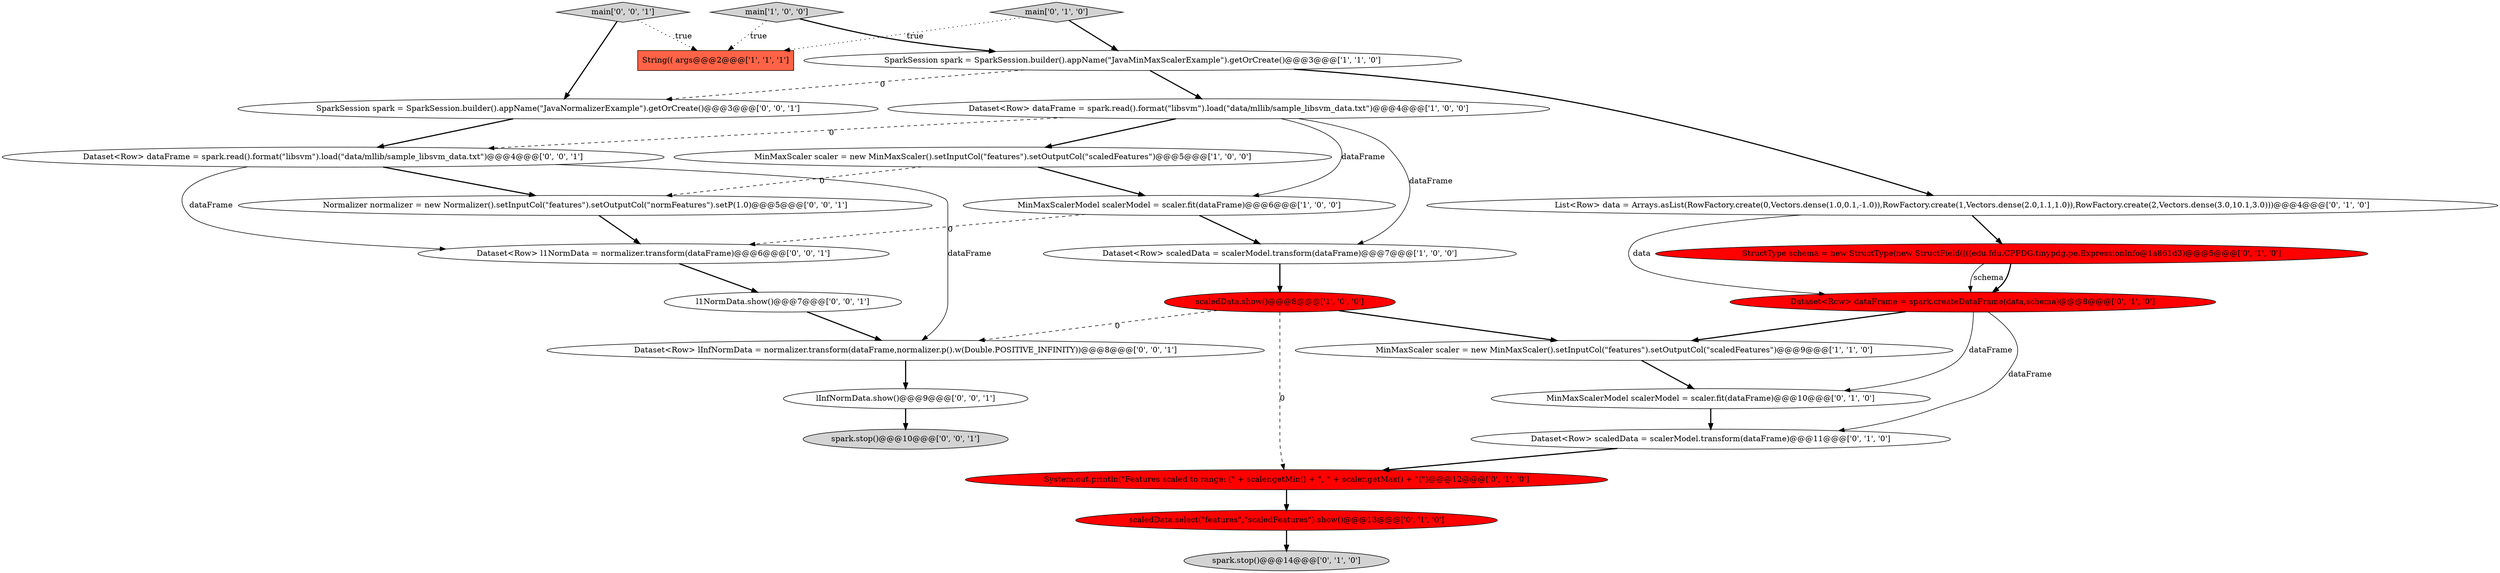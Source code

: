 digraph {
21 [style = filled, label = "SparkSession spark = SparkSession.builder().appName(\"JavaNormalizerExample\").getOrCreate()@@@3@@@['0', '0', '1']", fillcolor = white, shape = ellipse image = "AAA0AAABBB3BBB"];
25 [style = filled, label = "spark.stop()@@@10@@@['0', '0', '1']", fillcolor = lightgray, shape = ellipse image = "AAA0AAABBB3BBB"];
2 [style = filled, label = "scaledData.show()@@@8@@@['1', '0', '0']", fillcolor = red, shape = ellipse image = "AAA1AAABBB1BBB"];
17 [style = filled, label = "MinMaxScalerModel scalerModel = scaler.fit(dataFrame)@@@10@@@['0', '1', '0']", fillcolor = white, shape = ellipse image = "AAA0AAABBB2BBB"];
18 [style = filled, label = "main['0', '0', '1']", fillcolor = lightgray, shape = diamond image = "AAA0AAABBB3BBB"];
1 [style = filled, label = "MinMaxScaler scaler = new MinMaxScaler().setInputCol(\"features\").setOutputCol(\"scaledFeatures\")@@@5@@@['1', '0', '0']", fillcolor = white, shape = ellipse image = "AAA0AAABBB1BBB"];
8 [style = filled, label = "Dataset<Row> scaledData = scalerModel.transform(dataFrame)@@@7@@@['1', '0', '0']", fillcolor = white, shape = ellipse image = "AAA0AAABBB1BBB"];
12 [style = filled, label = "main['0', '1', '0']", fillcolor = lightgray, shape = diamond image = "AAA0AAABBB2BBB"];
15 [style = filled, label = "scaledData.select(\"features\",\"scaledFeatures\").show()@@@13@@@['0', '1', '0']", fillcolor = red, shape = ellipse image = "AAA1AAABBB2BBB"];
16 [style = filled, label = "spark.stop()@@@14@@@['0', '1', '0']", fillcolor = lightgray, shape = ellipse image = "AAA0AAABBB2BBB"];
24 [style = filled, label = "Dataset<Row> dataFrame = spark.read().format(\"libsvm\").load(\"data/mllib/sample_libsvm_data.txt\")@@@4@@@['0', '0', '1']", fillcolor = white, shape = ellipse image = "AAA0AAABBB3BBB"];
0 [style = filled, label = "main['1', '0', '0']", fillcolor = lightgray, shape = diamond image = "AAA0AAABBB1BBB"];
4 [style = filled, label = "MinMaxScalerModel scalerModel = scaler.fit(dataFrame)@@@6@@@['1', '0', '0']", fillcolor = white, shape = ellipse image = "AAA0AAABBB1BBB"];
10 [style = filled, label = "List<Row> data = Arrays.asList(RowFactory.create(0,Vectors.dense(1.0,0.1,-1.0)),RowFactory.create(1,Vectors.dense(2.0,1.1,1.0)),RowFactory.create(2,Vectors.dense(3.0,10.1,3.0)))@@@4@@@['0', '1', '0']", fillcolor = white, shape = ellipse image = "AAA0AAABBB2BBB"];
22 [style = filled, label = "lInfNormData.show()@@@9@@@['0', '0', '1']", fillcolor = white, shape = ellipse image = "AAA0AAABBB3BBB"];
7 [style = filled, label = "SparkSession spark = SparkSession.builder().appName(\"JavaMinMaxScalerExample\").getOrCreate()@@@3@@@['1', '1', '0']", fillcolor = white, shape = ellipse image = "AAA0AAABBB1BBB"];
6 [style = filled, label = "String(( args@@@2@@@['1', '1', '1']", fillcolor = tomato, shape = box image = "AAA0AAABBB1BBB"];
9 [style = filled, label = "StructType schema = new StructType(new StructField((((edu.fdu.CPPDG.tinypdg.pe.ExpressionInfo@1a861d3)@@@5@@@['0', '1', '0']", fillcolor = red, shape = ellipse image = "AAA1AAABBB2BBB"];
14 [style = filled, label = "Dataset<Row> dataFrame = spark.createDataFrame(data,schema)@@@8@@@['0', '1', '0']", fillcolor = red, shape = ellipse image = "AAA1AAABBB2BBB"];
23 [style = filled, label = "Dataset<Row> l1NormData = normalizer.transform(dataFrame)@@@6@@@['0', '0', '1']", fillcolor = white, shape = ellipse image = "AAA0AAABBB3BBB"];
11 [style = filled, label = "System.out.println(\"Features scaled to range: (\" + scaler.getMin() + \", \" + scaler.getMax() + \"(\")@@@12@@@['0', '1', '0']", fillcolor = red, shape = ellipse image = "AAA1AAABBB2BBB"];
19 [style = filled, label = "l1NormData.show()@@@7@@@['0', '0', '1']", fillcolor = white, shape = ellipse image = "AAA0AAABBB3BBB"];
26 [style = filled, label = "Dataset<Row> lInfNormData = normalizer.transform(dataFrame,normalizer.p().w(Double.POSITIVE_INFINITY))@@@8@@@['0', '0', '1']", fillcolor = white, shape = ellipse image = "AAA0AAABBB3BBB"];
20 [style = filled, label = "Normalizer normalizer = new Normalizer().setInputCol(\"features\").setOutputCol(\"normFeatures\").setP(1.0)@@@5@@@['0', '0', '1']", fillcolor = white, shape = ellipse image = "AAA0AAABBB3BBB"];
5 [style = filled, label = "MinMaxScaler scaler = new MinMaxScaler().setInputCol(\"features\").setOutputCol(\"scaledFeatures\")@@@9@@@['1', '1', '0']", fillcolor = white, shape = ellipse image = "AAA0AAABBB1BBB"];
3 [style = filled, label = "Dataset<Row> dataFrame = spark.read().format(\"libsvm\").load(\"data/mllib/sample_libsvm_data.txt\")@@@4@@@['1', '0', '0']", fillcolor = white, shape = ellipse image = "AAA0AAABBB1BBB"];
13 [style = filled, label = "Dataset<Row> scaledData = scalerModel.transform(dataFrame)@@@11@@@['0', '1', '0']", fillcolor = white, shape = ellipse image = "AAA0AAABBB2BBB"];
22->25 [style = bold, label=""];
1->4 [style = bold, label=""];
7->21 [style = dashed, label="0"];
3->4 [style = solid, label="dataFrame"];
3->1 [style = bold, label=""];
7->10 [style = bold, label=""];
3->8 [style = solid, label="dataFrame"];
9->14 [style = solid, label="schema"];
3->24 [style = dashed, label="0"];
21->24 [style = bold, label=""];
15->16 [style = bold, label=""];
5->17 [style = bold, label=""];
0->6 [style = dotted, label="true"];
13->11 [style = bold, label=""];
12->7 [style = bold, label=""];
7->3 [style = bold, label=""];
11->15 [style = bold, label=""];
26->22 [style = bold, label=""];
24->23 [style = solid, label="dataFrame"];
0->7 [style = bold, label=""];
10->14 [style = solid, label="data"];
24->20 [style = bold, label=""];
18->6 [style = dotted, label="true"];
1->20 [style = dashed, label="0"];
14->13 [style = solid, label="dataFrame"];
20->23 [style = bold, label=""];
24->26 [style = solid, label="dataFrame"];
8->2 [style = bold, label=""];
12->6 [style = dotted, label="true"];
19->26 [style = bold, label=""];
23->19 [style = bold, label=""];
14->17 [style = solid, label="dataFrame"];
9->14 [style = bold, label=""];
4->8 [style = bold, label=""];
2->11 [style = dashed, label="0"];
10->9 [style = bold, label=""];
17->13 [style = bold, label=""];
18->21 [style = bold, label=""];
2->26 [style = dashed, label="0"];
4->23 [style = dashed, label="0"];
2->5 [style = bold, label=""];
14->5 [style = bold, label=""];
}

